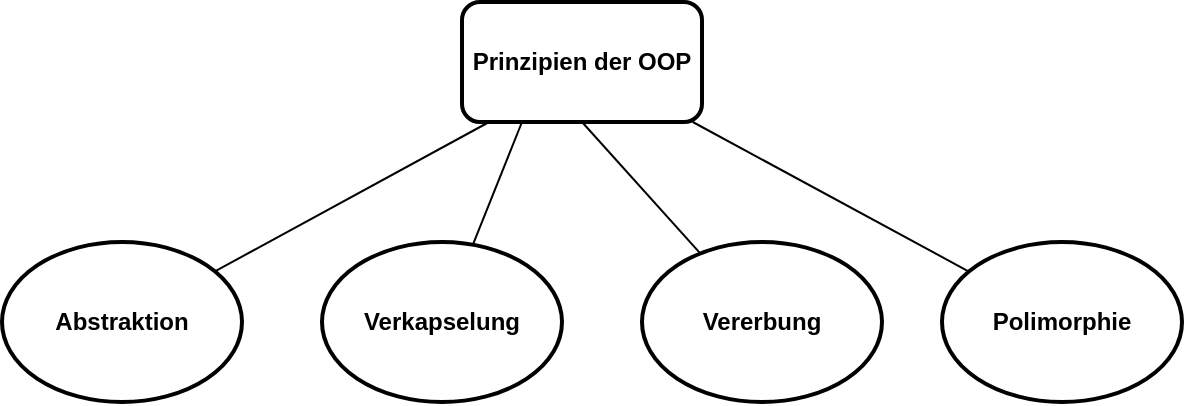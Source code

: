 <mxfile version="24.2.5" type="device">
  <diagram name="Page-1" id="li-OAH0HVJnQ_eKrqBSu">
    <mxGraphModel dx="1050" dy="621" grid="1" gridSize="10" guides="1" tooltips="1" connect="1" arrows="1" fold="1" page="1" pageScale="1" pageWidth="827" pageHeight="1169" background="#FFFFFF" math="0" shadow="0">
      <root>
        <mxCell id="0" />
        <mxCell id="1" parent="0" />
        <mxCell id="ABL9Z-gdkak-Xs4QJcX3-1" value="&lt;b&gt;Prinzipien der OOP&lt;/b&gt;" style="rounded=1;whiteSpace=wrap;html=1;strokeWidth=2;" parent="1" vertex="1">
          <mxGeometry x="290" y="80" width="120" height="60" as="geometry" />
        </mxCell>
        <mxCell id="ABL9Z-gdkak-Xs4QJcX3-2" value="Abstraktion" style="ellipse;whiteSpace=wrap;html=1;strokeWidth=2;fontStyle=1" parent="1" vertex="1">
          <mxGeometry x="60" y="200" width="120" height="80" as="geometry" />
        </mxCell>
        <mxCell id="ABL9Z-gdkak-Xs4QJcX3-3" value="" style="endArrow=none;html=1;rounded=0;entryX=0.113;entryY=1;entryDx=0;entryDy=0;entryPerimeter=0;" parent="1" source="ABL9Z-gdkak-Xs4QJcX3-2" target="ABL9Z-gdkak-Xs4QJcX3-1" edge="1">
          <mxGeometry width="50" height="50" relative="1" as="geometry">
            <mxPoint x="390" y="350" as="sourcePoint" />
            <mxPoint x="440" y="300" as="targetPoint" />
          </mxGeometry>
        </mxCell>
        <mxCell id="ABL9Z-gdkak-Xs4QJcX3-4" value="Verkapselung" style="ellipse;whiteSpace=wrap;html=1;strokeWidth=2;fontStyle=1" parent="1" vertex="1">
          <mxGeometry x="220" y="200" width="120" height="80" as="geometry" />
        </mxCell>
        <mxCell id="ABL9Z-gdkak-Xs4QJcX3-5" value="" style="endArrow=none;html=1;rounded=0;entryX=0.25;entryY=1;entryDx=0;entryDy=0;" parent="1" source="ABL9Z-gdkak-Xs4QJcX3-4" target="ABL9Z-gdkak-Xs4QJcX3-1" edge="1">
          <mxGeometry width="50" height="50" relative="1" as="geometry">
            <mxPoint x="400" y="360" as="sourcePoint" />
            <mxPoint x="314" y="150" as="targetPoint" />
          </mxGeometry>
        </mxCell>
        <mxCell id="ABL9Z-gdkak-Xs4QJcX3-6" value="Polimorphie" style="ellipse;whiteSpace=wrap;html=1;strokeWidth=2;fontStyle=1" parent="1" vertex="1">
          <mxGeometry x="530" y="200" width="120" height="80" as="geometry" />
        </mxCell>
        <mxCell id="ABL9Z-gdkak-Xs4QJcX3-7" value="" style="endArrow=none;html=1;rounded=0;" parent="1" source="ABL9Z-gdkak-Xs4QJcX3-6" target="ABL9Z-gdkak-Xs4QJcX3-1" edge="1">
          <mxGeometry width="50" height="50" relative="1" as="geometry">
            <mxPoint x="410" y="370" as="sourcePoint" />
            <mxPoint x="324" y="160" as="targetPoint" />
          </mxGeometry>
        </mxCell>
        <mxCell id="ABL9Z-gdkak-Xs4QJcX3-8" value="Vererbung" style="ellipse;whiteSpace=wrap;html=1;strokeWidth=2;fontStyle=1" parent="1" vertex="1">
          <mxGeometry x="380" y="200" width="120" height="80" as="geometry" />
        </mxCell>
        <mxCell id="ABL9Z-gdkak-Xs4QJcX3-9" value="" style="endArrow=none;html=1;rounded=0;entryX=0.5;entryY=1;entryDx=0;entryDy=0;" parent="1" source="ABL9Z-gdkak-Xs4QJcX3-8" target="ABL9Z-gdkak-Xs4QJcX3-1" edge="1">
          <mxGeometry width="50" height="50" relative="1" as="geometry">
            <mxPoint x="420" y="380" as="sourcePoint" />
            <mxPoint x="334" y="170" as="targetPoint" />
          </mxGeometry>
        </mxCell>
      </root>
    </mxGraphModel>
  </diagram>
</mxfile>
